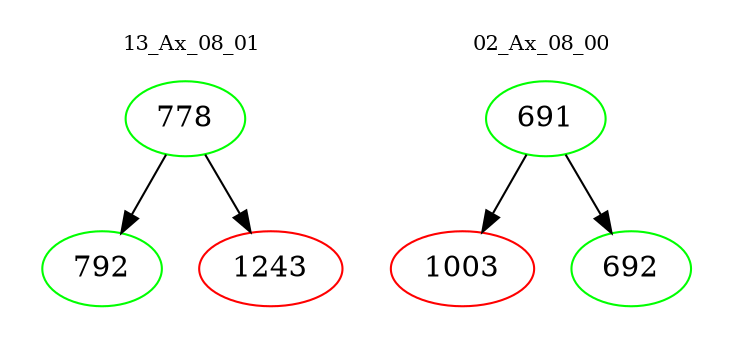 digraph{
subgraph cluster_0 {
color = white
label = "13_Ax_08_01";
fontsize=10;
T0_778 [label="778", color="green"]
T0_778 -> T0_792 [color="black"]
T0_792 [label="792", color="green"]
T0_778 -> T0_1243 [color="black"]
T0_1243 [label="1243", color="red"]
}
subgraph cluster_1 {
color = white
label = "02_Ax_08_00";
fontsize=10;
T1_691 [label="691", color="green"]
T1_691 -> T1_1003 [color="black"]
T1_1003 [label="1003", color="red"]
T1_691 -> T1_692 [color="black"]
T1_692 [label="692", color="green"]
}
}
